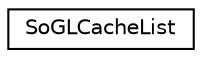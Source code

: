 digraph "Graphical Class Hierarchy"
{
 // LATEX_PDF_SIZE
  edge [fontname="Helvetica",fontsize="10",labelfontname="Helvetica",labelfontsize="10"];
  node [fontname="Helvetica",fontsize="10",shape=record];
  rankdir="LR";
  Node0 [label="SoGLCacheList",height=0.2,width=0.4,color="black", fillcolor="white", style="filled",URL="$classSoGLCacheList.html",tooltip="The SoGLCacheList class is used to store and manage OpenGL caches."];
}
